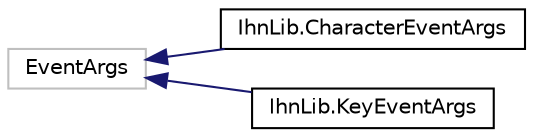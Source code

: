 digraph "Graphical Class Hierarchy"
{
  edge [fontname="Helvetica",fontsize="10",labelfontname="Helvetica",labelfontsize="10"];
  node [fontname="Helvetica",fontsize="10",shape=record];
  rankdir="LR";
  Node1 [label="EventArgs",height=0.2,width=0.4,color="grey75", fillcolor="white", style="filled"];
  Node1 -> Node2 [dir="back",color="midnightblue",fontsize="10",style="solid",fontname="Helvetica"];
  Node2 [label="IhnLib.CharacterEventArgs",height=0.2,width=0.4,color="black", fillcolor="white", style="filled",URL="$class_ihn_lib_1_1_character_event_args.html"];
  Node1 -> Node3 [dir="back",color="midnightblue",fontsize="10",style="solid",fontname="Helvetica"];
  Node3 [label="IhnLib.KeyEventArgs",height=0.2,width=0.4,color="black", fillcolor="white", style="filled",URL="$class_ihn_lib_1_1_key_event_args.html"];
}
